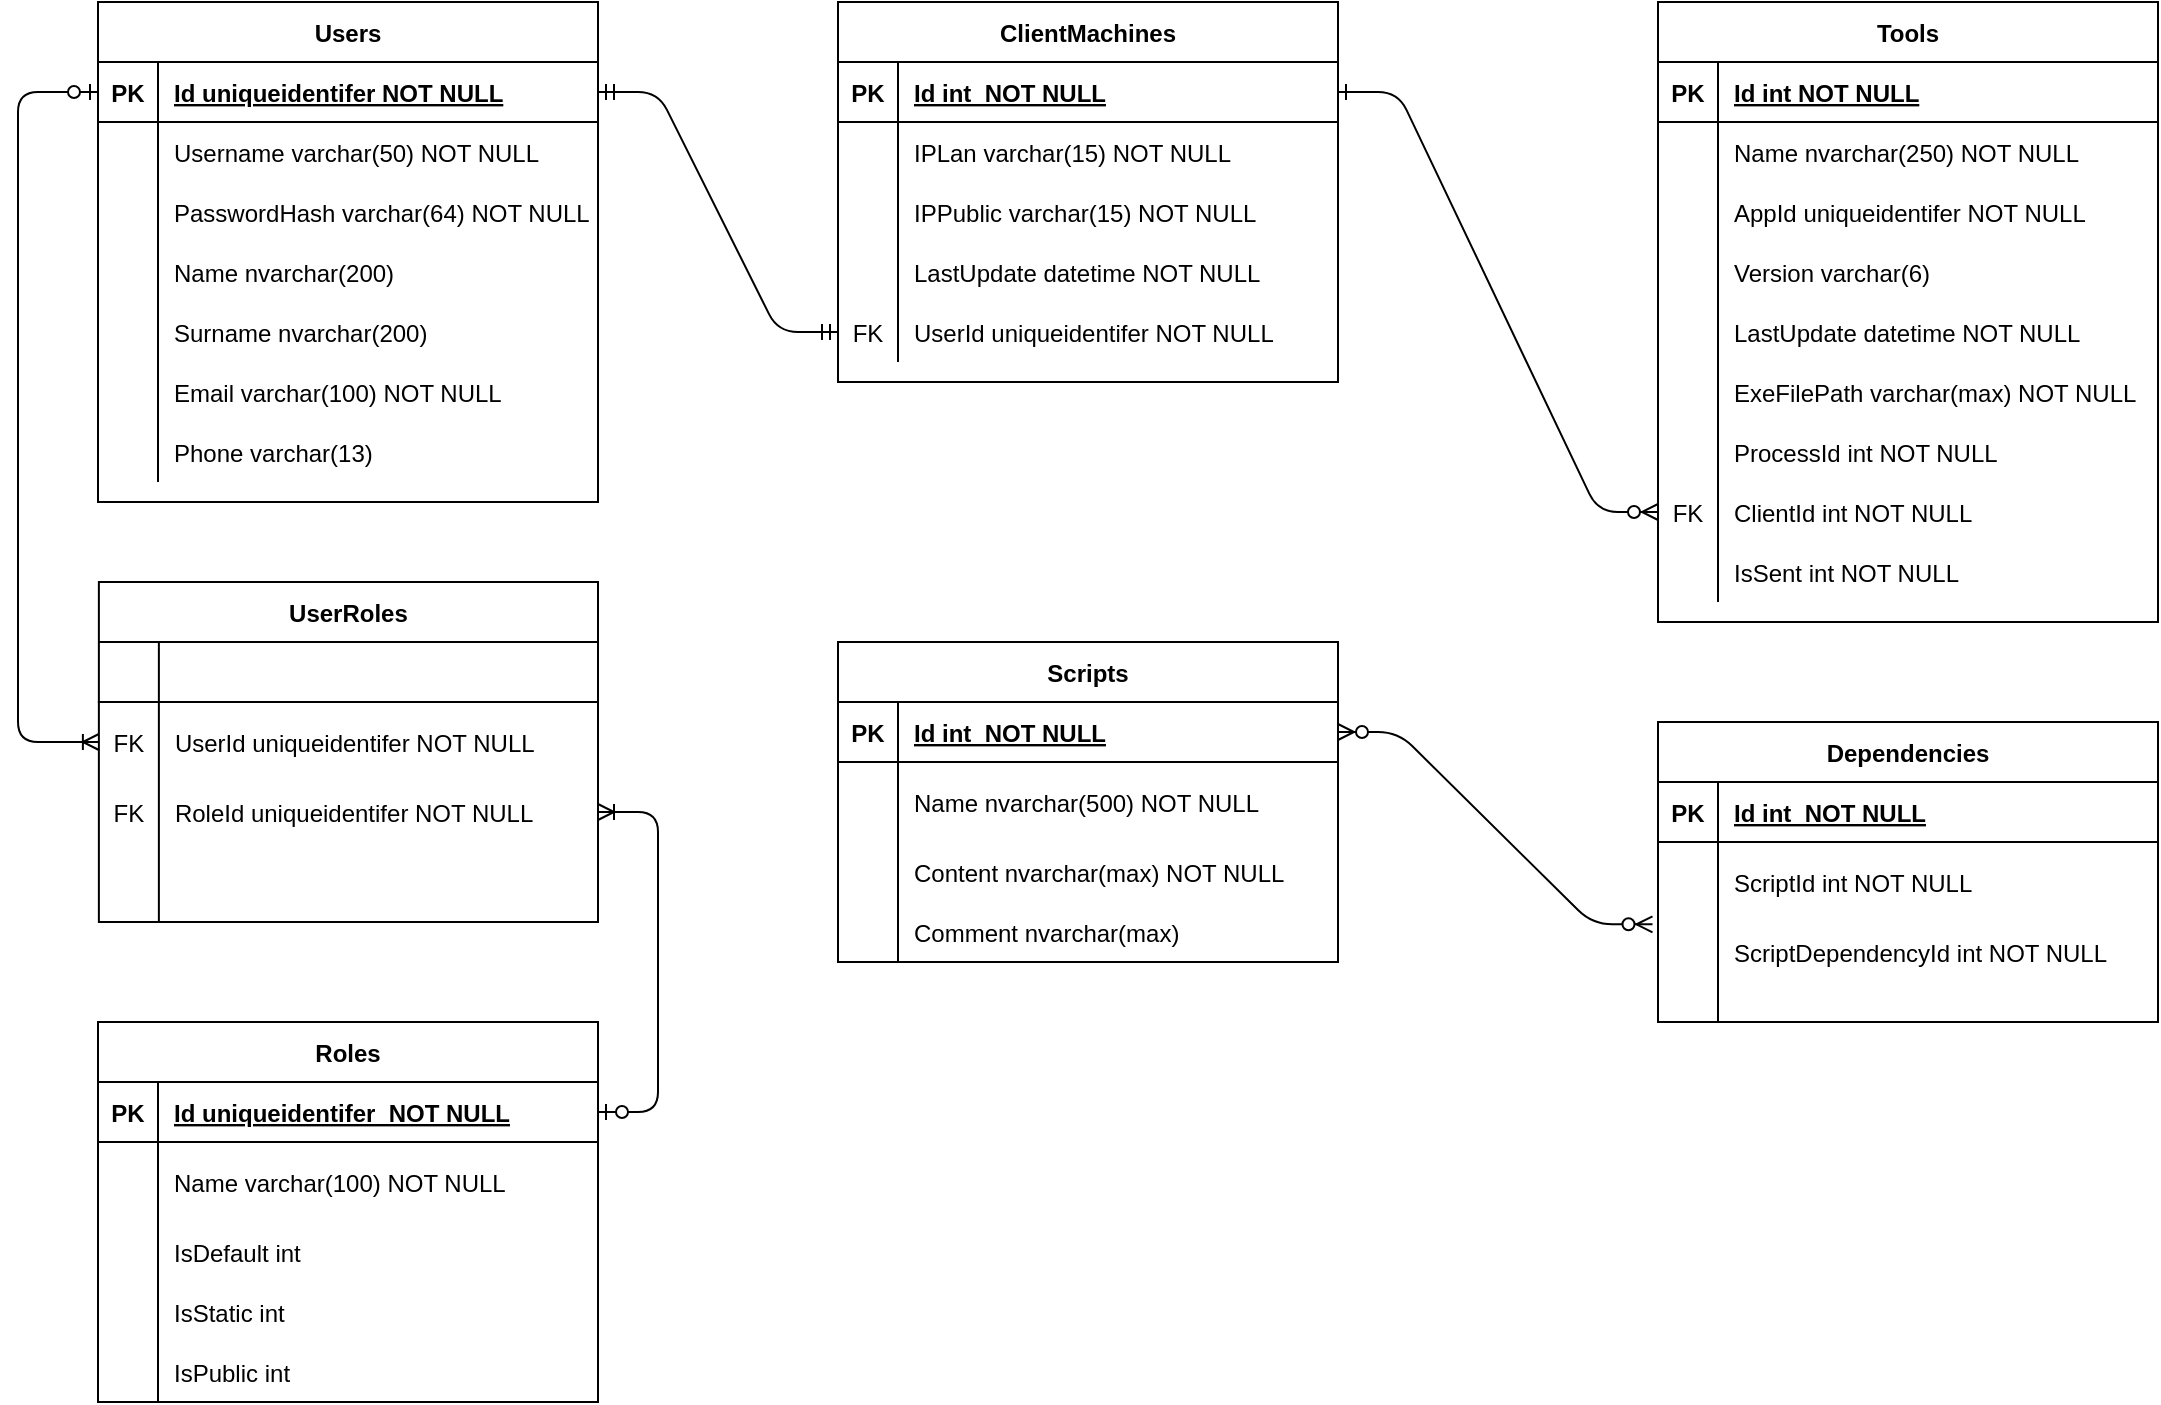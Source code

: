 <mxfile version="13.9.9" type="device"><diagram id="R2lEEEUBdFMjLlhIrx00" name="Page-1"><mxGraphModel dx="1217" dy="706" grid="1" gridSize="10" guides="1" tooltips="1" connect="1" arrows="1" fold="1" page="1" pageScale="1" pageWidth="850" pageHeight="1100" math="0" shadow="0" extFonts="Permanent Marker^https://fonts.googleapis.com/css?family=Permanent+Marker"><root><mxCell id="0"/><mxCell id="1" parent="0"/><mxCell id="C-vyLk0tnHw3VtMMgP7b-12" value="" style="edgeStyle=entityRelationEdgeStyle;endArrow=ERzeroToMany;startArrow=ERone;endFill=1;startFill=0;entryX=0;entryY=0.5;entryDx=0;entryDy=0;" parent="1" source="C-vyLk0tnHw3VtMMgP7b-3" target="VQMEBY21VQkQ_sj3XD8n-19" edge="1"><mxGeometry width="100" height="100" relative="1" as="geometry"><mxPoint x="400" y="180" as="sourcePoint"/><mxPoint x="460" y="205" as="targetPoint"/></mxGeometry></mxCell><mxCell id="C-vyLk0tnHw3VtMMgP7b-2" value="ClientMachines" style="shape=table;startSize=30;container=1;collapsible=1;childLayout=tableLayout;fixedRows=1;rowLines=0;fontStyle=1;align=center;resizeLast=1;" parent="1" vertex="1"><mxGeometry x="450" y="120" width="250" height="190" as="geometry"/></mxCell><mxCell id="C-vyLk0tnHw3VtMMgP7b-3" value="" style="shape=partialRectangle;collapsible=0;dropTarget=0;pointerEvents=0;fillColor=none;points=[[0,0.5],[1,0.5]];portConstraint=eastwest;top=0;left=0;right=0;bottom=1;" parent="C-vyLk0tnHw3VtMMgP7b-2" vertex="1"><mxGeometry y="30" width="250" height="30" as="geometry"/></mxCell><mxCell id="C-vyLk0tnHw3VtMMgP7b-4" value="PK" style="shape=partialRectangle;overflow=hidden;connectable=0;fillColor=none;top=0;left=0;bottom=0;right=0;fontStyle=1;" parent="C-vyLk0tnHw3VtMMgP7b-3" vertex="1"><mxGeometry width="30" height="30" as="geometry"/></mxCell><mxCell id="C-vyLk0tnHw3VtMMgP7b-5" value="Id int  NOT NULL" style="shape=partialRectangle;overflow=hidden;connectable=0;fillColor=none;top=0;left=0;bottom=0;right=0;align=left;spacingLeft=6;fontStyle=5;" parent="C-vyLk0tnHw3VtMMgP7b-3" vertex="1"><mxGeometry x="30" width="220" height="30" as="geometry"/></mxCell><mxCell id="C-vyLk0tnHw3VtMMgP7b-6" value="" style="shape=partialRectangle;collapsible=0;dropTarget=0;pointerEvents=0;fillColor=none;points=[[0,0.5],[1,0.5]];portConstraint=eastwest;top=0;left=0;right=0;bottom=0;" parent="C-vyLk0tnHw3VtMMgP7b-2" vertex="1"><mxGeometry y="60" width="250" height="30" as="geometry"/></mxCell><mxCell id="C-vyLk0tnHw3VtMMgP7b-7" value="" style="shape=partialRectangle;overflow=hidden;connectable=0;fillColor=none;top=0;left=0;bottom=0;right=0;" parent="C-vyLk0tnHw3VtMMgP7b-6" vertex="1"><mxGeometry width="30" height="30" as="geometry"/></mxCell><mxCell id="C-vyLk0tnHw3VtMMgP7b-8" value="IPLan varchar(15) NOT NULL" style="shape=partialRectangle;overflow=hidden;connectable=0;fillColor=none;top=0;left=0;bottom=0;right=0;align=left;spacingLeft=6;" parent="C-vyLk0tnHw3VtMMgP7b-6" vertex="1"><mxGeometry x="30" width="220" height="30" as="geometry"/></mxCell><mxCell id="C-vyLk0tnHw3VtMMgP7b-9" value="" style="shape=partialRectangle;collapsible=0;dropTarget=0;pointerEvents=0;fillColor=none;points=[[0,0.5],[1,0.5]];portConstraint=eastwest;top=0;left=0;right=0;bottom=0;" parent="C-vyLk0tnHw3VtMMgP7b-2" vertex="1"><mxGeometry y="90" width="250" height="30" as="geometry"/></mxCell><mxCell id="C-vyLk0tnHw3VtMMgP7b-10" value="" style="shape=partialRectangle;overflow=hidden;connectable=0;fillColor=none;top=0;left=0;bottom=0;right=0;" parent="C-vyLk0tnHw3VtMMgP7b-9" vertex="1"><mxGeometry width="30" height="30" as="geometry"/></mxCell><mxCell id="C-vyLk0tnHw3VtMMgP7b-11" value="IPPublic varchar(15) NOT NULL" style="shape=partialRectangle;overflow=hidden;connectable=0;fillColor=none;top=0;left=0;bottom=0;right=0;align=left;spacingLeft=6;" parent="C-vyLk0tnHw3VtMMgP7b-9" vertex="1"><mxGeometry x="30" width="220" height="30" as="geometry"/></mxCell><mxCell id="VQMEBY21VQkQ_sj3XD8n-1" value="" style="shape=partialRectangle;collapsible=0;dropTarget=0;pointerEvents=0;fillColor=none;points=[[0,0.5],[1,0.5]];portConstraint=eastwest;top=0;left=0;right=0;bottom=0;" vertex="1" parent="C-vyLk0tnHw3VtMMgP7b-2"><mxGeometry y="120" width="250" height="30" as="geometry"/></mxCell><mxCell id="VQMEBY21VQkQ_sj3XD8n-2" value="" style="shape=partialRectangle;overflow=hidden;connectable=0;fillColor=none;top=0;left=0;bottom=0;right=0;" vertex="1" parent="VQMEBY21VQkQ_sj3XD8n-1"><mxGeometry width="30" height="30" as="geometry"/></mxCell><mxCell id="VQMEBY21VQkQ_sj3XD8n-3" value="LastUpdate datetime NOT NULL" style="shape=partialRectangle;overflow=hidden;connectable=0;fillColor=none;top=0;left=0;bottom=0;right=0;align=left;spacingLeft=6;" vertex="1" parent="VQMEBY21VQkQ_sj3XD8n-1"><mxGeometry x="30" width="220" height="30" as="geometry"/></mxCell><mxCell id="VQMEBY21VQkQ_sj3XD8n-4" value="" style="shape=partialRectangle;collapsible=0;dropTarget=0;pointerEvents=0;fillColor=none;points=[[0,0.5],[1,0.5]];portConstraint=eastwest;top=0;left=0;right=0;bottom=0;" vertex="1" parent="C-vyLk0tnHw3VtMMgP7b-2"><mxGeometry y="150" width="250" height="30" as="geometry"/></mxCell><mxCell id="VQMEBY21VQkQ_sj3XD8n-5" value="FK" style="shape=partialRectangle;overflow=hidden;connectable=0;fillColor=none;top=0;left=0;bottom=0;right=0;" vertex="1" parent="VQMEBY21VQkQ_sj3XD8n-4"><mxGeometry width="30" height="30" as="geometry"/></mxCell><mxCell id="VQMEBY21VQkQ_sj3XD8n-6" value="UserId uniqueidentifer NOT NULL" style="shape=partialRectangle;overflow=hidden;connectable=0;fillColor=none;top=0;left=0;bottom=0;right=0;align=left;spacingLeft=6;" vertex="1" parent="VQMEBY21VQkQ_sj3XD8n-4"><mxGeometry x="30" width="220" height="30" as="geometry"/></mxCell><mxCell id="C-vyLk0tnHw3VtMMgP7b-13" value="Tools" style="shape=table;startSize=30;container=1;collapsible=1;childLayout=tableLayout;fixedRows=1;rowLines=0;fontStyle=1;align=center;resizeLast=1;" parent="1" vertex="1"><mxGeometry x="860" y="120" width="250" height="310" as="geometry"/></mxCell><mxCell id="C-vyLk0tnHw3VtMMgP7b-14" value="" style="shape=partialRectangle;collapsible=0;dropTarget=0;pointerEvents=0;fillColor=none;points=[[0,0.5],[1,0.5]];portConstraint=eastwest;top=0;left=0;right=0;bottom=1;" parent="C-vyLk0tnHw3VtMMgP7b-13" vertex="1"><mxGeometry y="30" width="250" height="30" as="geometry"/></mxCell><mxCell id="C-vyLk0tnHw3VtMMgP7b-15" value="PK" style="shape=partialRectangle;overflow=hidden;connectable=0;fillColor=none;top=0;left=0;bottom=0;right=0;fontStyle=1;" parent="C-vyLk0tnHw3VtMMgP7b-14" vertex="1"><mxGeometry width="30" height="30" as="geometry"/></mxCell><mxCell id="C-vyLk0tnHw3VtMMgP7b-16" value="Id int NOT NULL " style="shape=partialRectangle;overflow=hidden;connectable=0;fillColor=none;top=0;left=0;bottom=0;right=0;align=left;spacingLeft=6;fontStyle=5;" parent="C-vyLk0tnHw3VtMMgP7b-14" vertex="1"><mxGeometry x="30" width="220" height="30" as="geometry"/></mxCell><mxCell id="C-vyLk0tnHw3VtMMgP7b-17" value="" style="shape=partialRectangle;collapsible=0;dropTarget=0;pointerEvents=0;fillColor=none;points=[[0,0.5],[1,0.5]];portConstraint=eastwest;top=0;left=0;right=0;bottom=0;" parent="C-vyLk0tnHw3VtMMgP7b-13" vertex="1"><mxGeometry y="60" width="250" height="30" as="geometry"/></mxCell><mxCell id="C-vyLk0tnHw3VtMMgP7b-18" value="" style="shape=partialRectangle;overflow=hidden;connectable=0;fillColor=none;top=0;left=0;bottom=0;right=0;" parent="C-vyLk0tnHw3VtMMgP7b-17" vertex="1"><mxGeometry width="30" height="30" as="geometry"/></mxCell><mxCell id="C-vyLk0tnHw3VtMMgP7b-19" value="Name nvarchar(250) NOT NULL" style="shape=partialRectangle;overflow=hidden;connectable=0;fillColor=none;top=0;left=0;bottom=0;right=0;align=left;spacingLeft=6;" parent="C-vyLk0tnHw3VtMMgP7b-17" vertex="1"><mxGeometry x="30" width="220" height="30" as="geometry"/></mxCell><mxCell id="C-vyLk0tnHw3VtMMgP7b-20" value="" style="shape=partialRectangle;collapsible=0;dropTarget=0;pointerEvents=0;fillColor=none;points=[[0,0.5],[1,0.5]];portConstraint=eastwest;top=0;left=0;right=0;bottom=0;" parent="C-vyLk0tnHw3VtMMgP7b-13" vertex="1"><mxGeometry y="90" width="250" height="30" as="geometry"/></mxCell><mxCell id="C-vyLk0tnHw3VtMMgP7b-21" value="" style="shape=partialRectangle;overflow=hidden;connectable=0;fillColor=none;top=0;left=0;bottom=0;right=0;" parent="C-vyLk0tnHw3VtMMgP7b-20" vertex="1"><mxGeometry width="30" height="30" as="geometry"/></mxCell><mxCell id="C-vyLk0tnHw3VtMMgP7b-22" value="AppId uniqueidentifer NOT NULL" style="shape=partialRectangle;overflow=hidden;connectable=0;fillColor=none;top=0;left=0;bottom=0;right=0;align=left;spacingLeft=6;" parent="C-vyLk0tnHw3VtMMgP7b-20" vertex="1"><mxGeometry x="30" width="220" height="30" as="geometry"/></mxCell><mxCell id="VQMEBY21VQkQ_sj3XD8n-7" value="" style="shape=partialRectangle;collapsible=0;dropTarget=0;pointerEvents=0;fillColor=none;points=[[0,0.5],[1,0.5]];portConstraint=eastwest;top=0;left=0;right=0;bottom=0;" vertex="1" parent="C-vyLk0tnHw3VtMMgP7b-13"><mxGeometry y="120" width="250" height="30" as="geometry"/></mxCell><mxCell id="VQMEBY21VQkQ_sj3XD8n-8" value="" style="shape=partialRectangle;overflow=hidden;connectable=0;fillColor=none;top=0;left=0;bottom=0;right=0;" vertex="1" parent="VQMEBY21VQkQ_sj3XD8n-7"><mxGeometry width="30" height="30" as="geometry"/></mxCell><mxCell id="VQMEBY21VQkQ_sj3XD8n-9" value="Version varchar(6)" style="shape=partialRectangle;overflow=hidden;connectable=0;fillColor=none;top=0;left=0;bottom=0;right=0;align=left;spacingLeft=6;" vertex="1" parent="VQMEBY21VQkQ_sj3XD8n-7"><mxGeometry x="30" width="220" height="30" as="geometry"/></mxCell><mxCell id="VQMEBY21VQkQ_sj3XD8n-10" value="" style="shape=partialRectangle;collapsible=0;dropTarget=0;pointerEvents=0;fillColor=none;points=[[0,0.5],[1,0.5]];portConstraint=eastwest;top=0;left=0;right=0;bottom=0;" vertex="1" parent="C-vyLk0tnHw3VtMMgP7b-13"><mxGeometry y="150" width="250" height="30" as="geometry"/></mxCell><mxCell id="VQMEBY21VQkQ_sj3XD8n-11" value="" style="shape=partialRectangle;overflow=hidden;connectable=0;fillColor=none;top=0;left=0;bottom=0;right=0;" vertex="1" parent="VQMEBY21VQkQ_sj3XD8n-10"><mxGeometry width="30" height="30" as="geometry"/></mxCell><mxCell id="VQMEBY21VQkQ_sj3XD8n-12" value="LastUpdate datetime NOT NULL" style="shape=partialRectangle;overflow=hidden;connectable=0;fillColor=none;top=0;left=0;bottom=0;right=0;align=left;spacingLeft=6;" vertex="1" parent="VQMEBY21VQkQ_sj3XD8n-10"><mxGeometry x="30" width="220" height="30" as="geometry"/></mxCell><mxCell id="VQMEBY21VQkQ_sj3XD8n-13" value="" style="shape=partialRectangle;collapsible=0;dropTarget=0;pointerEvents=0;fillColor=none;points=[[0,0.5],[1,0.5]];portConstraint=eastwest;top=0;left=0;right=0;bottom=0;" vertex="1" parent="C-vyLk0tnHw3VtMMgP7b-13"><mxGeometry y="180" width="250" height="30" as="geometry"/></mxCell><mxCell id="VQMEBY21VQkQ_sj3XD8n-14" value="" style="shape=partialRectangle;overflow=hidden;connectable=0;fillColor=none;top=0;left=0;bottom=0;right=0;" vertex="1" parent="VQMEBY21VQkQ_sj3XD8n-13"><mxGeometry width="30" height="30" as="geometry"/></mxCell><mxCell id="VQMEBY21VQkQ_sj3XD8n-15" value="ExeFilePath varchar(max) NOT NULL" style="shape=partialRectangle;overflow=hidden;connectable=0;fillColor=none;top=0;left=0;bottom=0;right=0;align=left;spacingLeft=6;" vertex="1" parent="VQMEBY21VQkQ_sj3XD8n-13"><mxGeometry x="30" width="220" height="30" as="geometry"/></mxCell><mxCell id="VQMEBY21VQkQ_sj3XD8n-16" value="" style="shape=partialRectangle;collapsible=0;dropTarget=0;pointerEvents=0;fillColor=none;points=[[0,0.5],[1,0.5]];portConstraint=eastwest;top=0;left=0;right=0;bottom=0;" vertex="1" parent="C-vyLk0tnHw3VtMMgP7b-13"><mxGeometry y="210" width="250" height="30" as="geometry"/></mxCell><mxCell id="VQMEBY21VQkQ_sj3XD8n-17" value="" style="shape=partialRectangle;overflow=hidden;connectable=0;fillColor=none;top=0;left=0;bottom=0;right=0;" vertex="1" parent="VQMEBY21VQkQ_sj3XD8n-16"><mxGeometry width="30" height="30" as="geometry"/></mxCell><mxCell id="VQMEBY21VQkQ_sj3XD8n-18" value="ProcessId int NOT NULL" style="shape=partialRectangle;overflow=hidden;connectable=0;fillColor=none;top=0;left=0;bottom=0;right=0;align=left;spacingLeft=6;" vertex="1" parent="VQMEBY21VQkQ_sj3XD8n-16"><mxGeometry x="30" width="220" height="30" as="geometry"/></mxCell><mxCell id="VQMEBY21VQkQ_sj3XD8n-19" value="" style="shape=partialRectangle;collapsible=0;dropTarget=0;pointerEvents=0;fillColor=none;points=[[0,0.5],[1,0.5]];portConstraint=eastwest;top=0;left=0;right=0;bottom=0;" vertex="1" parent="C-vyLk0tnHw3VtMMgP7b-13"><mxGeometry y="240" width="250" height="30" as="geometry"/></mxCell><mxCell id="VQMEBY21VQkQ_sj3XD8n-20" value="FK" style="shape=partialRectangle;overflow=hidden;connectable=0;fillColor=none;top=0;left=0;bottom=0;right=0;" vertex="1" parent="VQMEBY21VQkQ_sj3XD8n-19"><mxGeometry width="30" height="30" as="geometry"/></mxCell><mxCell id="VQMEBY21VQkQ_sj3XD8n-21" value="ClientId int NOT NULL" style="shape=partialRectangle;overflow=hidden;connectable=0;fillColor=none;top=0;left=0;bottom=0;right=0;align=left;spacingLeft=6;" vertex="1" parent="VQMEBY21VQkQ_sj3XD8n-19"><mxGeometry x="30" width="220" height="30" as="geometry"/></mxCell><mxCell id="VQMEBY21VQkQ_sj3XD8n-54" value="" style="shape=partialRectangle;collapsible=0;dropTarget=0;pointerEvents=0;fillColor=none;points=[[0,0.5],[1,0.5]];portConstraint=eastwest;top=0;left=0;right=0;bottom=0;" vertex="1" parent="C-vyLk0tnHw3VtMMgP7b-13"><mxGeometry y="270" width="250" height="30" as="geometry"/></mxCell><mxCell id="VQMEBY21VQkQ_sj3XD8n-55" value="" style="shape=partialRectangle;overflow=hidden;connectable=0;fillColor=none;top=0;left=0;bottom=0;right=0;" vertex="1" parent="VQMEBY21VQkQ_sj3XD8n-54"><mxGeometry width="30" height="30" as="geometry"/></mxCell><mxCell id="VQMEBY21VQkQ_sj3XD8n-56" value="IsSent int NOT NULL" style="shape=partialRectangle;overflow=hidden;connectable=0;fillColor=none;top=0;left=0;bottom=0;right=0;align=left;spacingLeft=6;" vertex="1" parent="VQMEBY21VQkQ_sj3XD8n-54"><mxGeometry x="30" width="220" height="30" as="geometry"/></mxCell><mxCell id="C-vyLk0tnHw3VtMMgP7b-23" value="Users" style="shape=table;startSize=30;container=1;collapsible=1;childLayout=tableLayout;fixedRows=1;rowLines=0;fontStyle=1;align=center;resizeLast=1;" parent="1" vertex="1"><mxGeometry x="80" y="120" width="250" height="250" as="geometry"/></mxCell><mxCell id="C-vyLk0tnHw3VtMMgP7b-24" value="" style="shape=partialRectangle;collapsible=0;dropTarget=0;pointerEvents=0;fillColor=none;points=[[0,0.5],[1,0.5]];portConstraint=eastwest;top=0;left=0;right=0;bottom=1;" parent="C-vyLk0tnHw3VtMMgP7b-23" vertex="1"><mxGeometry y="30" width="250" height="30" as="geometry"/></mxCell><mxCell id="C-vyLk0tnHw3VtMMgP7b-25" value="PK" style="shape=partialRectangle;overflow=hidden;connectable=0;fillColor=none;top=0;left=0;bottom=0;right=0;fontStyle=1;" parent="C-vyLk0tnHw3VtMMgP7b-24" vertex="1"><mxGeometry width="30" height="30" as="geometry"/></mxCell><mxCell id="C-vyLk0tnHw3VtMMgP7b-26" value="Id uniqueidentifer NOT NULL" style="shape=partialRectangle;overflow=hidden;connectable=0;fillColor=none;top=0;left=0;bottom=0;right=0;align=left;spacingLeft=6;fontStyle=5;" parent="C-vyLk0tnHw3VtMMgP7b-24" vertex="1"><mxGeometry x="30" width="220" height="30" as="geometry"/></mxCell><mxCell id="C-vyLk0tnHw3VtMMgP7b-27" value="" style="shape=partialRectangle;collapsible=0;dropTarget=0;pointerEvents=0;fillColor=none;points=[[0,0.5],[1,0.5]];portConstraint=eastwest;top=0;left=0;right=0;bottom=0;" parent="C-vyLk0tnHw3VtMMgP7b-23" vertex="1"><mxGeometry y="60" width="250" height="30" as="geometry"/></mxCell><mxCell id="C-vyLk0tnHw3VtMMgP7b-28" value="" style="shape=partialRectangle;overflow=hidden;connectable=0;fillColor=none;top=0;left=0;bottom=0;right=0;" parent="C-vyLk0tnHw3VtMMgP7b-27" vertex="1"><mxGeometry width="30" height="30" as="geometry"/></mxCell><mxCell id="C-vyLk0tnHw3VtMMgP7b-29" value="Username varchar(50) NOT NULL" style="shape=partialRectangle;overflow=hidden;connectable=0;fillColor=none;top=0;left=0;bottom=0;right=0;align=left;spacingLeft=6;" parent="C-vyLk0tnHw3VtMMgP7b-27" vertex="1"><mxGeometry x="30" width="220" height="30" as="geometry"/></mxCell><mxCell id="VQMEBY21VQkQ_sj3XD8n-22" value="" style="shape=partialRectangle;collapsible=0;dropTarget=0;pointerEvents=0;fillColor=none;points=[[0,0.5],[1,0.5]];portConstraint=eastwest;top=0;left=0;right=0;bottom=0;" vertex="1" parent="C-vyLk0tnHw3VtMMgP7b-23"><mxGeometry y="90" width="250" height="30" as="geometry"/></mxCell><mxCell id="VQMEBY21VQkQ_sj3XD8n-23" value="" style="shape=partialRectangle;overflow=hidden;connectable=0;fillColor=none;top=0;left=0;bottom=0;right=0;" vertex="1" parent="VQMEBY21VQkQ_sj3XD8n-22"><mxGeometry width="30" height="30" as="geometry"/></mxCell><mxCell id="VQMEBY21VQkQ_sj3XD8n-24" value="PasswordHash varchar(64) NOT NULL" style="shape=partialRectangle;overflow=hidden;connectable=0;fillColor=none;top=0;left=0;bottom=0;right=0;align=left;spacingLeft=6;" vertex="1" parent="VQMEBY21VQkQ_sj3XD8n-22"><mxGeometry x="30" width="220" height="30" as="geometry"/></mxCell><mxCell id="VQMEBY21VQkQ_sj3XD8n-25" value="" style="shape=partialRectangle;collapsible=0;dropTarget=0;pointerEvents=0;fillColor=none;points=[[0,0.5],[1,0.5]];portConstraint=eastwest;top=0;left=0;right=0;bottom=0;" vertex="1" parent="C-vyLk0tnHw3VtMMgP7b-23"><mxGeometry y="120" width="250" height="30" as="geometry"/></mxCell><mxCell id="VQMEBY21VQkQ_sj3XD8n-26" value="" style="shape=partialRectangle;overflow=hidden;connectable=0;fillColor=none;top=0;left=0;bottom=0;right=0;" vertex="1" parent="VQMEBY21VQkQ_sj3XD8n-25"><mxGeometry width="30" height="30" as="geometry"/></mxCell><mxCell id="VQMEBY21VQkQ_sj3XD8n-27" value="Name nvarchar(200) " style="shape=partialRectangle;overflow=hidden;connectable=0;fillColor=none;top=0;left=0;bottom=0;right=0;align=left;spacingLeft=6;" vertex="1" parent="VQMEBY21VQkQ_sj3XD8n-25"><mxGeometry x="30" width="220" height="30" as="geometry"/></mxCell><mxCell id="VQMEBY21VQkQ_sj3XD8n-28" value="" style="shape=partialRectangle;collapsible=0;dropTarget=0;pointerEvents=0;fillColor=none;points=[[0,0.5],[1,0.5]];portConstraint=eastwest;top=0;left=0;right=0;bottom=0;" vertex="1" parent="C-vyLk0tnHw3VtMMgP7b-23"><mxGeometry y="150" width="250" height="30" as="geometry"/></mxCell><mxCell id="VQMEBY21VQkQ_sj3XD8n-29" value="" style="shape=partialRectangle;overflow=hidden;connectable=0;fillColor=none;top=0;left=0;bottom=0;right=0;" vertex="1" parent="VQMEBY21VQkQ_sj3XD8n-28"><mxGeometry width="30" height="30" as="geometry"/></mxCell><mxCell id="VQMEBY21VQkQ_sj3XD8n-30" value="Surname nvarchar(200) " style="shape=partialRectangle;overflow=hidden;connectable=0;fillColor=none;top=0;left=0;bottom=0;right=0;align=left;spacingLeft=6;" vertex="1" parent="VQMEBY21VQkQ_sj3XD8n-28"><mxGeometry x="30" width="220" height="30" as="geometry"/></mxCell><mxCell id="VQMEBY21VQkQ_sj3XD8n-31" value="" style="shape=partialRectangle;collapsible=0;dropTarget=0;pointerEvents=0;fillColor=none;points=[[0,0.5],[1,0.5]];portConstraint=eastwest;top=0;left=0;right=0;bottom=0;" vertex="1" parent="C-vyLk0tnHw3VtMMgP7b-23"><mxGeometry y="180" width="250" height="30" as="geometry"/></mxCell><mxCell id="VQMEBY21VQkQ_sj3XD8n-32" value="" style="shape=partialRectangle;overflow=hidden;connectable=0;fillColor=none;top=0;left=0;bottom=0;right=0;" vertex="1" parent="VQMEBY21VQkQ_sj3XD8n-31"><mxGeometry width="30" height="30" as="geometry"/></mxCell><mxCell id="VQMEBY21VQkQ_sj3XD8n-33" value="Email varchar(100) NOT NULL" style="shape=partialRectangle;overflow=hidden;connectable=0;fillColor=none;top=0;left=0;bottom=0;right=0;align=left;spacingLeft=6;" vertex="1" parent="VQMEBY21VQkQ_sj3XD8n-31"><mxGeometry x="30" width="220" height="30" as="geometry"/></mxCell><mxCell id="VQMEBY21VQkQ_sj3XD8n-34" value="" style="shape=partialRectangle;collapsible=0;dropTarget=0;pointerEvents=0;fillColor=none;points=[[0,0.5],[1,0.5]];portConstraint=eastwest;top=0;left=0;right=0;bottom=0;" vertex="1" parent="C-vyLk0tnHw3VtMMgP7b-23"><mxGeometry y="210" width="250" height="30" as="geometry"/></mxCell><mxCell id="VQMEBY21VQkQ_sj3XD8n-35" value="" style="shape=partialRectangle;overflow=hidden;connectable=0;fillColor=none;top=0;left=0;bottom=0;right=0;" vertex="1" parent="VQMEBY21VQkQ_sj3XD8n-34"><mxGeometry width="30" height="30" as="geometry"/></mxCell><mxCell id="VQMEBY21VQkQ_sj3XD8n-36" value="Phone varchar(13)" style="shape=partialRectangle;overflow=hidden;connectable=0;fillColor=none;top=0;left=0;bottom=0;right=0;align=left;spacingLeft=6;" vertex="1" parent="VQMEBY21VQkQ_sj3XD8n-34"><mxGeometry x="30" width="220" height="30" as="geometry"/></mxCell><mxCell id="VQMEBY21VQkQ_sj3XD8n-37" value="" style="edgeStyle=entityRelationEdgeStyle;fontSize=12;html=1;endArrow=ERmandOne;startArrow=ERmandOne;entryX=0;entryY=0.5;entryDx=0;entryDy=0;exitX=1;exitY=0.5;exitDx=0;exitDy=0;" edge="1" parent="1" source="C-vyLk0tnHw3VtMMgP7b-24" target="VQMEBY21VQkQ_sj3XD8n-4"><mxGeometry width="100" height="100" relative="1" as="geometry"><mxPoint x="340" y="320" as="sourcePoint"/><mxPoint x="440" y="220" as="targetPoint"/></mxGeometry></mxCell><mxCell id="VQMEBY21VQkQ_sj3XD8n-38" value="Scripts" style="shape=table;startSize=30;container=1;collapsible=1;childLayout=tableLayout;fixedRows=1;rowLines=0;fontStyle=1;align=center;resizeLast=1;" vertex="1" parent="1"><mxGeometry x="450" y="440" width="250" height="160" as="geometry"/></mxCell><mxCell id="VQMEBY21VQkQ_sj3XD8n-39" value="" style="shape=partialRectangle;collapsible=0;dropTarget=0;pointerEvents=0;fillColor=none;points=[[0,0.5],[1,0.5]];portConstraint=eastwest;top=0;left=0;right=0;bottom=1;" vertex="1" parent="VQMEBY21VQkQ_sj3XD8n-38"><mxGeometry y="30" width="250" height="30" as="geometry"/></mxCell><mxCell id="VQMEBY21VQkQ_sj3XD8n-40" value="PK" style="shape=partialRectangle;overflow=hidden;connectable=0;fillColor=none;top=0;left=0;bottom=0;right=0;fontStyle=1;" vertex="1" parent="VQMEBY21VQkQ_sj3XD8n-39"><mxGeometry width="30" height="30" as="geometry"/></mxCell><mxCell id="VQMEBY21VQkQ_sj3XD8n-41" value="Id int  NOT NULL" style="shape=partialRectangle;overflow=hidden;connectable=0;fillColor=none;top=0;left=0;bottom=0;right=0;align=left;spacingLeft=6;fontStyle=5;" vertex="1" parent="VQMEBY21VQkQ_sj3XD8n-39"><mxGeometry x="30" width="220" height="30" as="geometry"/></mxCell><mxCell id="VQMEBY21VQkQ_sj3XD8n-42" value="" style="shape=partialRectangle;collapsible=0;dropTarget=0;pointerEvents=0;fillColor=none;points=[[0,0.5],[1,0.5]];portConstraint=eastwest;top=0;left=0;right=0;bottom=0;" vertex="1" parent="VQMEBY21VQkQ_sj3XD8n-38"><mxGeometry y="60" width="250" height="40" as="geometry"/></mxCell><mxCell id="VQMEBY21VQkQ_sj3XD8n-43" value="" style="shape=partialRectangle;overflow=hidden;connectable=0;fillColor=none;top=0;left=0;bottom=0;right=0;" vertex="1" parent="VQMEBY21VQkQ_sj3XD8n-42"><mxGeometry width="30" height="40" as="geometry"/></mxCell><mxCell id="VQMEBY21VQkQ_sj3XD8n-44" value="Name nvarchar(500) NOT NULL" style="shape=partialRectangle;overflow=hidden;connectable=0;fillColor=none;top=0;left=0;bottom=0;right=0;align=left;spacingLeft=6;" vertex="1" parent="VQMEBY21VQkQ_sj3XD8n-42"><mxGeometry x="30" width="220" height="40" as="geometry"/></mxCell><mxCell id="VQMEBY21VQkQ_sj3XD8n-45" value="" style="shape=partialRectangle;collapsible=0;dropTarget=0;pointerEvents=0;fillColor=none;points=[[0,0.5],[1,0.5]];portConstraint=eastwest;top=0;left=0;right=0;bottom=0;" vertex="1" parent="VQMEBY21VQkQ_sj3XD8n-38"><mxGeometry y="100" width="250" height="30" as="geometry"/></mxCell><mxCell id="VQMEBY21VQkQ_sj3XD8n-46" value="" style="shape=partialRectangle;overflow=hidden;connectable=0;fillColor=none;top=0;left=0;bottom=0;right=0;" vertex="1" parent="VQMEBY21VQkQ_sj3XD8n-45"><mxGeometry width="30" height="30" as="geometry"/></mxCell><mxCell id="VQMEBY21VQkQ_sj3XD8n-47" value="Content nvarchar(max) NOT NULL" style="shape=partialRectangle;overflow=hidden;connectable=0;fillColor=none;top=0;left=0;bottom=0;right=0;align=left;spacingLeft=6;" vertex="1" parent="VQMEBY21VQkQ_sj3XD8n-45"><mxGeometry x="30" width="220" height="30" as="geometry"/></mxCell><mxCell id="VQMEBY21VQkQ_sj3XD8n-48" value="" style="shape=partialRectangle;collapsible=0;dropTarget=0;pointerEvents=0;fillColor=none;points=[[0,0.5],[1,0.5]];portConstraint=eastwest;top=0;left=0;right=0;bottom=0;" vertex="1" parent="VQMEBY21VQkQ_sj3XD8n-38"><mxGeometry y="130" width="250" height="30" as="geometry"/></mxCell><mxCell id="VQMEBY21VQkQ_sj3XD8n-49" value="" style="shape=partialRectangle;overflow=hidden;connectable=0;fillColor=none;top=0;left=0;bottom=0;right=0;" vertex="1" parent="VQMEBY21VQkQ_sj3XD8n-48"><mxGeometry width="30" height="30" as="geometry"/></mxCell><mxCell id="VQMEBY21VQkQ_sj3XD8n-50" value="Comment nvarchar(max)" style="shape=partialRectangle;overflow=hidden;connectable=0;fillColor=none;top=0;left=0;bottom=0;right=0;align=left;spacingLeft=6;" vertex="1" parent="VQMEBY21VQkQ_sj3XD8n-48"><mxGeometry x="30" width="220" height="30" as="geometry"/></mxCell><mxCell id="VQMEBY21VQkQ_sj3XD8n-57" value="Dependencies" style="shape=table;startSize=30;container=1;collapsible=1;childLayout=tableLayout;fixedRows=1;rowLines=0;fontStyle=1;align=center;resizeLast=1;" vertex="1" parent="1"><mxGeometry x="860" y="480" width="250" height="150" as="geometry"/></mxCell><mxCell id="VQMEBY21VQkQ_sj3XD8n-58" value="" style="shape=partialRectangle;collapsible=0;dropTarget=0;pointerEvents=0;fillColor=none;points=[[0,0.5],[1,0.5]];portConstraint=eastwest;top=0;left=0;right=0;bottom=1;" vertex="1" parent="VQMEBY21VQkQ_sj3XD8n-57"><mxGeometry y="30" width="250" height="30" as="geometry"/></mxCell><mxCell id="VQMEBY21VQkQ_sj3XD8n-59" value="PK" style="shape=partialRectangle;overflow=hidden;connectable=0;fillColor=none;top=0;left=0;bottom=0;right=0;fontStyle=1;" vertex="1" parent="VQMEBY21VQkQ_sj3XD8n-58"><mxGeometry width="30" height="30" as="geometry"/></mxCell><mxCell id="VQMEBY21VQkQ_sj3XD8n-60" value="Id int  NOT NULL" style="shape=partialRectangle;overflow=hidden;connectable=0;fillColor=none;top=0;left=0;bottom=0;right=0;align=left;spacingLeft=6;fontStyle=5;" vertex="1" parent="VQMEBY21VQkQ_sj3XD8n-58"><mxGeometry x="30" width="220" height="30" as="geometry"/></mxCell><mxCell id="VQMEBY21VQkQ_sj3XD8n-61" value="" style="shape=partialRectangle;collapsible=0;dropTarget=0;pointerEvents=0;fillColor=none;points=[[0,0.5],[1,0.5]];portConstraint=eastwest;top=0;left=0;right=0;bottom=0;" vertex="1" parent="VQMEBY21VQkQ_sj3XD8n-57"><mxGeometry y="60" width="250" height="40" as="geometry"/></mxCell><mxCell id="VQMEBY21VQkQ_sj3XD8n-62" value="" style="shape=partialRectangle;overflow=hidden;connectable=0;fillColor=none;top=0;left=0;bottom=0;right=0;" vertex="1" parent="VQMEBY21VQkQ_sj3XD8n-61"><mxGeometry width="30" height="40" as="geometry"/></mxCell><mxCell id="VQMEBY21VQkQ_sj3XD8n-63" value="ScriptId int NOT NULL" style="shape=partialRectangle;overflow=hidden;connectable=0;fillColor=none;top=0;left=0;bottom=0;right=0;align=left;spacingLeft=6;" vertex="1" parent="VQMEBY21VQkQ_sj3XD8n-61"><mxGeometry x="30" width="220" height="40" as="geometry"/></mxCell><mxCell id="VQMEBY21VQkQ_sj3XD8n-64" value="" style="shape=partialRectangle;collapsible=0;dropTarget=0;pointerEvents=0;fillColor=none;points=[[0,0.5],[1,0.5]];portConstraint=eastwest;top=0;left=0;right=0;bottom=0;" vertex="1" parent="VQMEBY21VQkQ_sj3XD8n-57"><mxGeometry y="100" width="250" height="30" as="geometry"/></mxCell><mxCell id="VQMEBY21VQkQ_sj3XD8n-65" value="" style="shape=partialRectangle;overflow=hidden;connectable=0;fillColor=none;top=0;left=0;bottom=0;right=0;" vertex="1" parent="VQMEBY21VQkQ_sj3XD8n-64"><mxGeometry width="30" height="30" as="geometry"/></mxCell><mxCell id="VQMEBY21VQkQ_sj3XD8n-66" value="ScriptDependencyId int NOT NULL" style="shape=partialRectangle;overflow=hidden;connectable=0;fillColor=none;top=0;left=0;bottom=0;right=0;align=left;spacingLeft=6;" vertex="1" parent="VQMEBY21VQkQ_sj3XD8n-64"><mxGeometry x="30" width="220" height="30" as="geometry"/></mxCell><mxCell id="VQMEBY21VQkQ_sj3XD8n-67" value="" style="shape=partialRectangle;collapsible=0;dropTarget=0;pointerEvents=0;fillColor=none;points=[[0,0.5],[1,0.5]];portConstraint=eastwest;top=0;left=0;right=0;bottom=0;" vertex="1" parent="VQMEBY21VQkQ_sj3XD8n-57"><mxGeometry y="130" width="250" height="20" as="geometry"/></mxCell><mxCell id="VQMEBY21VQkQ_sj3XD8n-68" value="" style="shape=partialRectangle;overflow=hidden;connectable=0;fillColor=none;top=0;left=0;bottom=0;right=0;" vertex="1" parent="VQMEBY21VQkQ_sj3XD8n-67"><mxGeometry width="30" height="20" as="geometry"/></mxCell><mxCell id="VQMEBY21VQkQ_sj3XD8n-69" value="" style="shape=partialRectangle;overflow=hidden;connectable=0;fillColor=none;top=0;left=0;bottom=0;right=0;align=left;spacingLeft=6;" vertex="1" parent="VQMEBY21VQkQ_sj3XD8n-67"><mxGeometry x="30" width="220" height="20" as="geometry"/></mxCell><mxCell id="VQMEBY21VQkQ_sj3XD8n-71" value="" style="edgeStyle=entityRelationEdgeStyle;fontSize=12;html=1;endArrow=ERzeroToMany;endFill=1;startArrow=ERzeroToMany;exitX=1;exitY=0.5;exitDx=0;exitDy=0;entryX=-0.011;entryY=0.038;entryDx=0;entryDy=0;entryPerimeter=0;" edge="1" parent="1" source="VQMEBY21VQkQ_sj3XD8n-39" target="VQMEBY21VQkQ_sj3XD8n-64"><mxGeometry width="100" height="100" relative="1" as="geometry"><mxPoint x="360" y="740" as="sourcePoint"/><mxPoint x="460" y="640" as="targetPoint"/></mxGeometry></mxCell><mxCell id="VQMEBY21VQkQ_sj3XD8n-72" value="Roles" style="shape=table;startSize=30;container=1;collapsible=1;childLayout=tableLayout;fixedRows=1;rowLines=0;fontStyle=1;align=center;resizeLast=1;" vertex="1" parent="1"><mxGeometry x="80" y="630" width="250" height="190" as="geometry"/></mxCell><mxCell id="VQMEBY21VQkQ_sj3XD8n-73" value="" style="shape=partialRectangle;collapsible=0;dropTarget=0;pointerEvents=0;fillColor=none;points=[[0,0.5],[1,0.5]];portConstraint=eastwest;top=0;left=0;right=0;bottom=1;" vertex="1" parent="VQMEBY21VQkQ_sj3XD8n-72"><mxGeometry y="30" width="250" height="30" as="geometry"/></mxCell><mxCell id="VQMEBY21VQkQ_sj3XD8n-74" value="PK" style="shape=partialRectangle;overflow=hidden;connectable=0;fillColor=none;top=0;left=0;bottom=0;right=0;fontStyle=1;" vertex="1" parent="VQMEBY21VQkQ_sj3XD8n-73"><mxGeometry width="30" height="30" as="geometry"/></mxCell><mxCell id="VQMEBY21VQkQ_sj3XD8n-75" value="Id uniqueidentifer  NOT NULL" style="shape=partialRectangle;overflow=hidden;connectable=0;fillColor=none;top=0;left=0;bottom=0;right=0;align=left;spacingLeft=6;fontStyle=5;" vertex="1" parent="VQMEBY21VQkQ_sj3XD8n-73"><mxGeometry x="30" width="220" height="30" as="geometry"/></mxCell><mxCell id="VQMEBY21VQkQ_sj3XD8n-76" value="" style="shape=partialRectangle;collapsible=0;dropTarget=0;pointerEvents=0;fillColor=none;points=[[0,0.5],[1,0.5]];portConstraint=eastwest;top=0;left=0;right=0;bottom=0;" vertex="1" parent="VQMEBY21VQkQ_sj3XD8n-72"><mxGeometry y="60" width="250" height="40" as="geometry"/></mxCell><mxCell id="VQMEBY21VQkQ_sj3XD8n-77" value="" style="shape=partialRectangle;overflow=hidden;connectable=0;fillColor=none;top=0;left=0;bottom=0;right=0;" vertex="1" parent="VQMEBY21VQkQ_sj3XD8n-76"><mxGeometry width="30" height="40" as="geometry"/></mxCell><mxCell id="VQMEBY21VQkQ_sj3XD8n-78" value="Name varchar(100) NOT NULL" style="shape=partialRectangle;overflow=hidden;connectable=0;fillColor=none;top=0;left=0;bottom=0;right=0;align=left;spacingLeft=6;" vertex="1" parent="VQMEBY21VQkQ_sj3XD8n-76"><mxGeometry x="30" width="220" height="40" as="geometry"/></mxCell><mxCell id="VQMEBY21VQkQ_sj3XD8n-79" value="" style="shape=partialRectangle;collapsible=0;dropTarget=0;pointerEvents=0;fillColor=none;points=[[0,0.5],[1,0.5]];portConstraint=eastwest;top=0;left=0;right=0;bottom=0;" vertex="1" parent="VQMEBY21VQkQ_sj3XD8n-72"><mxGeometry y="100" width="250" height="30" as="geometry"/></mxCell><mxCell id="VQMEBY21VQkQ_sj3XD8n-80" value="" style="shape=partialRectangle;overflow=hidden;connectable=0;fillColor=none;top=0;left=0;bottom=0;right=0;" vertex="1" parent="VQMEBY21VQkQ_sj3XD8n-79"><mxGeometry width="30" height="30" as="geometry"/></mxCell><mxCell id="VQMEBY21VQkQ_sj3XD8n-81" value="IsDefault int " style="shape=partialRectangle;overflow=hidden;connectable=0;fillColor=none;top=0;left=0;bottom=0;right=0;align=left;spacingLeft=6;" vertex="1" parent="VQMEBY21VQkQ_sj3XD8n-79"><mxGeometry x="30" width="220" height="30" as="geometry"/></mxCell><mxCell id="VQMEBY21VQkQ_sj3XD8n-82" value="" style="shape=partialRectangle;collapsible=0;dropTarget=0;pointerEvents=0;fillColor=none;points=[[0,0.5],[1,0.5]];portConstraint=eastwest;top=0;left=0;right=0;bottom=0;" vertex="1" parent="VQMEBY21VQkQ_sj3XD8n-72"><mxGeometry y="130" width="250" height="30" as="geometry"/></mxCell><mxCell id="VQMEBY21VQkQ_sj3XD8n-83" value="" style="shape=partialRectangle;overflow=hidden;connectable=0;fillColor=none;top=0;left=0;bottom=0;right=0;" vertex="1" parent="VQMEBY21VQkQ_sj3XD8n-82"><mxGeometry width="30" height="30" as="geometry"/></mxCell><mxCell id="VQMEBY21VQkQ_sj3XD8n-84" value="IsStatic int" style="shape=partialRectangle;overflow=hidden;connectable=0;fillColor=none;top=0;left=0;bottom=0;right=0;align=left;spacingLeft=6;" vertex="1" parent="VQMEBY21VQkQ_sj3XD8n-82"><mxGeometry x="30" width="220" height="30" as="geometry"/></mxCell><mxCell id="VQMEBY21VQkQ_sj3XD8n-85" value="" style="shape=partialRectangle;collapsible=0;dropTarget=0;pointerEvents=0;fillColor=none;points=[[0,0.5],[1,0.5]];portConstraint=eastwest;top=0;left=0;right=0;bottom=0;" vertex="1" parent="VQMEBY21VQkQ_sj3XD8n-72"><mxGeometry y="160" width="250" height="30" as="geometry"/></mxCell><mxCell id="VQMEBY21VQkQ_sj3XD8n-86" value="" style="shape=partialRectangle;overflow=hidden;connectable=0;fillColor=none;top=0;left=0;bottom=0;right=0;" vertex="1" parent="VQMEBY21VQkQ_sj3XD8n-85"><mxGeometry width="30" height="30" as="geometry"/></mxCell><mxCell id="VQMEBY21VQkQ_sj3XD8n-87" value="IsPublic int" style="shape=partialRectangle;overflow=hidden;connectable=0;fillColor=none;top=0;left=0;bottom=0;right=0;align=left;spacingLeft=6;" vertex="1" parent="VQMEBY21VQkQ_sj3XD8n-85"><mxGeometry x="30" width="220" height="30" as="geometry"/></mxCell><mxCell id="VQMEBY21VQkQ_sj3XD8n-89" value="UserRoles" style="shape=table;startSize=30;container=1;collapsible=1;childLayout=tableLayout;fixedRows=1;rowLines=0;fontStyle=1;align=center;resizeLast=1;" vertex="1" parent="1"><mxGeometry x="80.44" y="410" width="249.56" height="170" as="geometry"/></mxCell><mxCell id="VQMEBY21VQkQ_sj3XD8n-90" value="" style="shape=partialRectangle;collapsible=0;dropTarget=0;pointerEvents=0;fillColor=none;points=[[0,0.5],[1,0.5]];portConstraint=eastwest;top=0;left=0;right=0;bottom=1;" vertex="1" parent="VQMEBY21VQkQ_sj3XD8n-89"><mxGeometry y="30" width="249.56" height="30" as="geometry"/></mxCell><mxCell id="VQMEBY21VQkQ_sj3XD8n-91" value="" style="shape=partialRectangle;overflow=hidden;connectable=0;fillColor=none;top=0;left=0;bottom=0;right=0;fontStyle=1;" vertex="1" parent="VQMEBY21VQkQ_sj3XD8n-90"><mxGeometry width="30" height="30" as="geometry"/></mxCell><mxCell id="VQMEBY21VQkQ_sj3XD8n-92" value="" style="shape=partialRectangle;overflow=hidden;connectable=0;fillColor=none;top=0;left=0;bottom=0;right=0;align=left;spacingLeft=6;fontStyle=5;" vertex="1" parent="VQMEBY21VQkQ_sj3XD8n-90"><mxGeometry x="30" width="219.56" height="30" as="geometry"/></mxCell><mxCell id="VQMEBY21VQkQ_sj3XD8n-93" value="" style="shape=partialRectangle;collapsible=0;dropTarget=0;pointerEvents=0;fillColor=none;points=[[0,0.5],[1,0.5]];portConstraint=eastwest;top=0;left=0;right=0;bottom=0;" vertex="1" parent="VQMEBY21VQkQ_sj3XD8n-89"><mxGeometry y="60" width="249.56" height="40" as="geometry"/></mxCell><mxCell id="VQMEBY21VQkQ_sj3XD8n-94" value="FK" style="shape=partialRectangle;overflow=hidden;connectable=0;fillColor=none;top=0;left=0;bottom=0;right=0;" vertex="1" parent="VQMEBY21VQkQ_sj3XD8n-93"><mxGeometry width="30" height="40" as="geometry"/></mxCell><mxCell id="VQMEBY21VQkQ_sj3XD8n-95" value="UserId uniqueidentifer NOT NULL" style="shape=partialRectangle;overflow=hidden;connectable=0;fillColor=none;top=0;left=0;bottom=0;right=0;align=left;spacingLeft=6;" vertex="1" parent="VQMEBY21VQkQ_sj3XD8n-93"><mxGeometry x="30" width="219.56" height="40" as="geometry"/></mxCell><mxCell id="VQMEBY21VQkQ_sj3XD8n-96" value="" style="shape=partialRectangle;collapsible=0;dropTarget=0;pointerEvents=0;fillColor=none;points=[[0,0.5],[1,0.5]];portConstraint=eastwest;top=0;left=0;right=0;bottom=0;" vertex="1" parent="VQMEBY21VQkQ_sj3XD8n-89"><mxGeometry y="100" width="249.56" height="30" as="geometry"/></mxCell><mxCell id="VQMEBY21VQkQ_sj3XD8n-97" value="FK" style="shape=partialRectangle;overflow=hidden;connectable=0;fillColor=none;top=0;left=0;bottom=0;right=0;" vertex="1" parent="VQMEBY21VQkQ_sj3XD8n-96"><mxGeometry width="30" height="30" as="geometry"/></mxCell><mxCell id="VQMEBY21VQkQ_sj3XD8n-98" value="RoleId uniqueidentifer NOT NULL" style="shape=partialRectangle;overflow=hidden;connectable=0;fillColor=none;top=0;left=0;bottom=0;right=0;align=left;spacingLeft=6;" vertex="1" parent="VQMEBY21VQkQ_sj3XD8n-96"><mxGeometry x="30" width="219.56" height="30" as="geometry"/></mxCell><mxCell id="VQMEBY21VQkQ_sj3XD8n-99" value="" style="shape=partialRectangle;collapsible=0;dropTarget=0;pointerEvents=0;fillColor=none;points=[[0,0.5],[1,0.5]];portConstraint=eastwest;top=0;left=0;right=0;bottom=0;" vertex="1" parent="VQMEBY21VQkQ_sj3XD8n-89"><mxGeometry y="130" width="249.56" height="20" as="geometry"/></mxCell><mxCell id="VQMEBY21VQkQ_sj3XD8n-100" value="" style="shape=partialRectangle;overflow=hidden;connectable=0;fillColor=none;top=0;left=0;bottom=0;right=0;" vertex="1" parent="VQMEBY21VQkQ_sj3XD8n-99"><mxGeometry width="30" height="20" as="geometry"/></mxCell><mxCell id="VQMEBY21VQkQ_sj3XD8n-101" value="" style="shape=partialRectangle;overflow=hidden;connectable=0;fillColor=none;top=0;left=0;bottom=0;right=0;align=left;spacingLeft=6;" vertex="1" parent="VQMEBY21VQkQ_sj3XD8n-99"><mxGeometry x="30" width="219.56" height="20" as="geometry"/></mxCell><mxCell id="VQMEBY21VQkQ_sj3XD8n-102" value="" style="shape=partialRectangle;collapsible=0;dropTarget=0;pointerEvents=0;fillColor=none;points=[[0,0.5],[1,0.5]];portConstraint=eastwest;top=0;left=0;right=0;bottom=0;" vertex="1" parent="VQMEBY21VQkQ_sj3XD8n-89"><mxGeometry y="150" width="249.56" height="20" as="geometry"/></mxCell><mxCell id="VQMEBY21VQkQ_sj3XD8n-103" value="" style="shape=partialRectangle;overflow=hidden;connectable=0;fillColor=none;top=0;left=0;bottom=0;right=0;" vertex="1" parent="VQMEBY21VQkQ_sj3XD8n-102"><mxGeometry width="30" height="20" as="geometry"/></mxCell><mxCell id="VQMEBY21VQkQ_sj3XD8n-104" value="" style="shape=partialRectangle;overflow=hidden;connectable=0;fillColor=none;top=0;left=0;bottom=0;right=0;align=left;spacingLeft=6;direction=south;" vertex="1" parent="VQMEBY21VQkQ_sj3XD8n-102"><mxGeometry x="30" width="219.56" height="20" as="geometry"/></mxCell><mxCell id="VQMEBY21VQkQ_sj3XD8n-105" value="" style="fontSize=12;html=1;endArrow=ERoneToMany;startArrow=ERzeroToOne;exitX=0;exitY=0.5;exitDx=0;exitDy=0;entryX=0;entryY=0.5;entryDx=0;entryDy=0;edgeStyle=orthogonalEdgeStyle;" edge="1" parent="1" source="C-vyLk0tnHw3VtMMgP7b-24" target="VQMEBY21VQkQ_sj3XD8n-93"><mxGeometry width="100" height="100" relative="1" as="geometry"><mxPoint x="250" y="480" as="sourcePoint"/><mxPoint x="350" y="380" as="targetPoint"/><Array as="points"><mxPoint x="40" y="165"/><mxPoint x="40" y="490"/></Array></mxGeometry></mxCell><mxCell id="VQMEBY21VQkQ_sj3XD8n-108" value="" style="fontSize=12;html=1;endArrow=ERoneToMany;startArrow=ERzeroToOne;exitX=1;exitY=0.5;exitDx=0;exitDy=0;edgeStyle=orthogonalEdgeStyle;entryX=1;entryY=0.5;entryDx=0;entryDy=0;" edge="1" parent="1" source="VQMEBY21VQkQ_sj3XD8n-73" target="VQMEBY21VQkQ_sj3XD8n-96"><mxGeometry width="100" height="100" relative="1" as="geometry"><mxPoint x="430" y="560.0" as="sourcePoint"/><mxPoint x="510" y="740" as="targetPoint"/><Array as="points"><mxPoint x="360" y="675"/><mxPoint x="360" y="525"/></Array></mxGeometry></mxCell></root></mxGraphModel></diagram></mxfile>